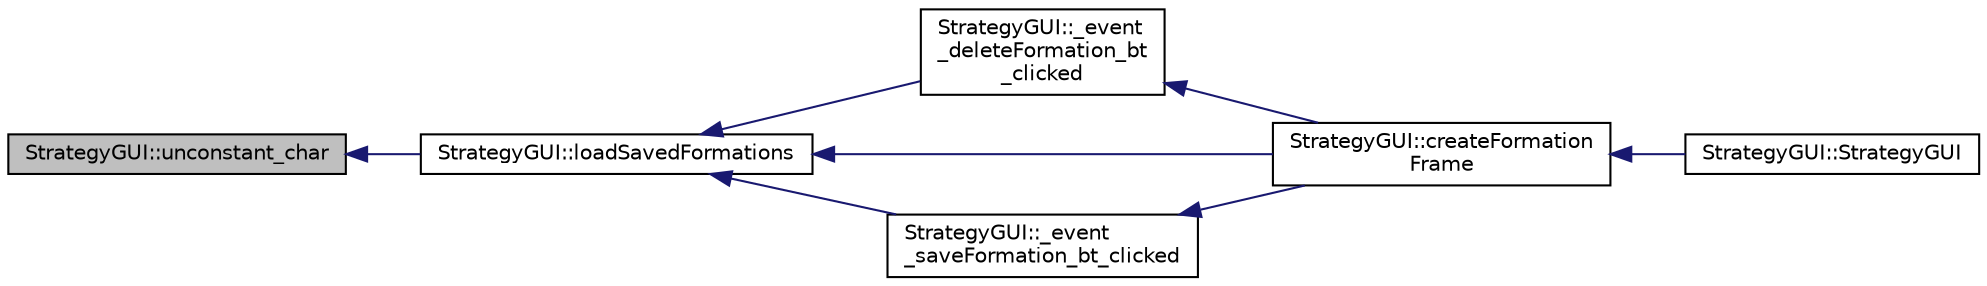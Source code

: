 digraph "StrategyGUI::unconstant_char"
{
 // INTERACTIVE_SVG=YES
  edge [fontname="Helvetica",fontsize="10",labelfontname="Helvetica",labelfontsize="10"];
  node [fontname="Helvetica",fontsize="10",shape=record];
  rankdir="LR";
  Node74 [label="StrategyGUI::unconstant_char",height=0.2,width=0.4,color="black", fillcolor="grey75", style="filled", fontcolor="black"];
  Node74 -> Node75 [dir="back",color="midnightblue",fontsize="10",style="solid",fontname="Helvetica"];
  Node75 [label="StrategyGUI::loadSavedFormations",height=0.2,width=0.4,color="black", fillcolor="white", style="filled",URL="$class_strategy_g_u_i.html#a616a0f321878532cf85cfd02564758b5",tooltip="Loads formation.txt file and appends the saved formations on the checkbox. "];
  Node75 -> Node76 [dir="back",color="midnightblue",fontsize="10",style="solid",fontname="Helvetica"];
  Node76 [label="StrategyGUI::_event\l_deleteFormation_bt\l_clicked",height=0.2,width=0.4,color="black", fillcolor="white", style="filled",URL="$class_strategy_g_u_i.html#a5301539a6dc0b88cf402bf62d372c8fb",tooltip="Event triggered when the delete button is clicked. "];
  Node76 -> Node77 [dir="back",color="midnightblue",fontsize="10",style="solid",fontname="Helvetica"];
  Node77 [label="StrategyGUI::createFormation\lFrame",height=0.2,width=0.4,color="black", fillcolor="white", style="filled",URL="$class_strategy_g_u_i.html#a38540d2d52e6bd3955e85adce92dac41",tooltip="Formation frame creator. "];
  Node77 -> Node78 [dir="back",color="midnightblue",fontsize="10",style="solid",fontname="Helvetica"];
  Node78 [label="StrategyGUI::StrategyGUI",height=0.2,width=0.4,color="black", fillcolor="white", style="filled",URL="$class_strategy_g_u_i.html#a6676ae87f9ccabe157ec8e60f94041b7",tooltip="Constructor of a StrategyGUI object. "];
  Node75 -> Node79 [dir="back",color="midnightblue",fontsize="10",style="solid",fontname="Helvetica"];
  Node79 [label="StrategyGUI::_event\l_saveFormation_bt_clicked",height=0.2,width=0.4,color="black", fillcolor="white", style="filled",URL="$class_strategy_g_u_i.html#a21327fb17108edba191fa216ec73aafd",tooltip="Event triggered when the save button is clicked. "];
  Node79 -> Node77 [dir="back",color="midnightblue",fontsize="10",style="solid",fontname="Helvetica"];
  Node75 -> Node77 [dir="back",color="midnightblue",fontsize="10",style="solid",fontname="Helvetica"];
}
